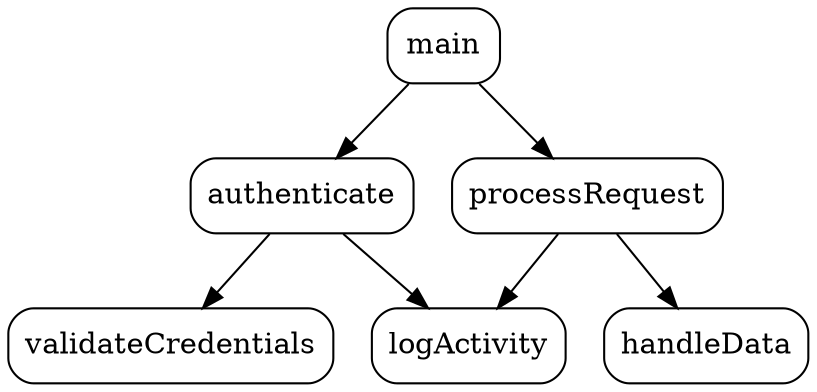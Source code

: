 digraph "Call Graph: main" {
  // Graph generated by GhidraGraph
  rankdir=TD;
  node [shape=box, style=rounded];

  n001400 [label="main"];
  n001450 [label="authenticate"];
  n001460 [label="validateCredentials"];
  n001500 [label="processRequest"];
  n001550 [label="handleData"];
  n001600 [label="logActivity"];

  n001400 -> n001450;
  n001400 -> n001500;
  n001450 -> n001460;
  n001450 -> n001600;
  n001500 -> n001550;
  n001500 -> n001600;
}
